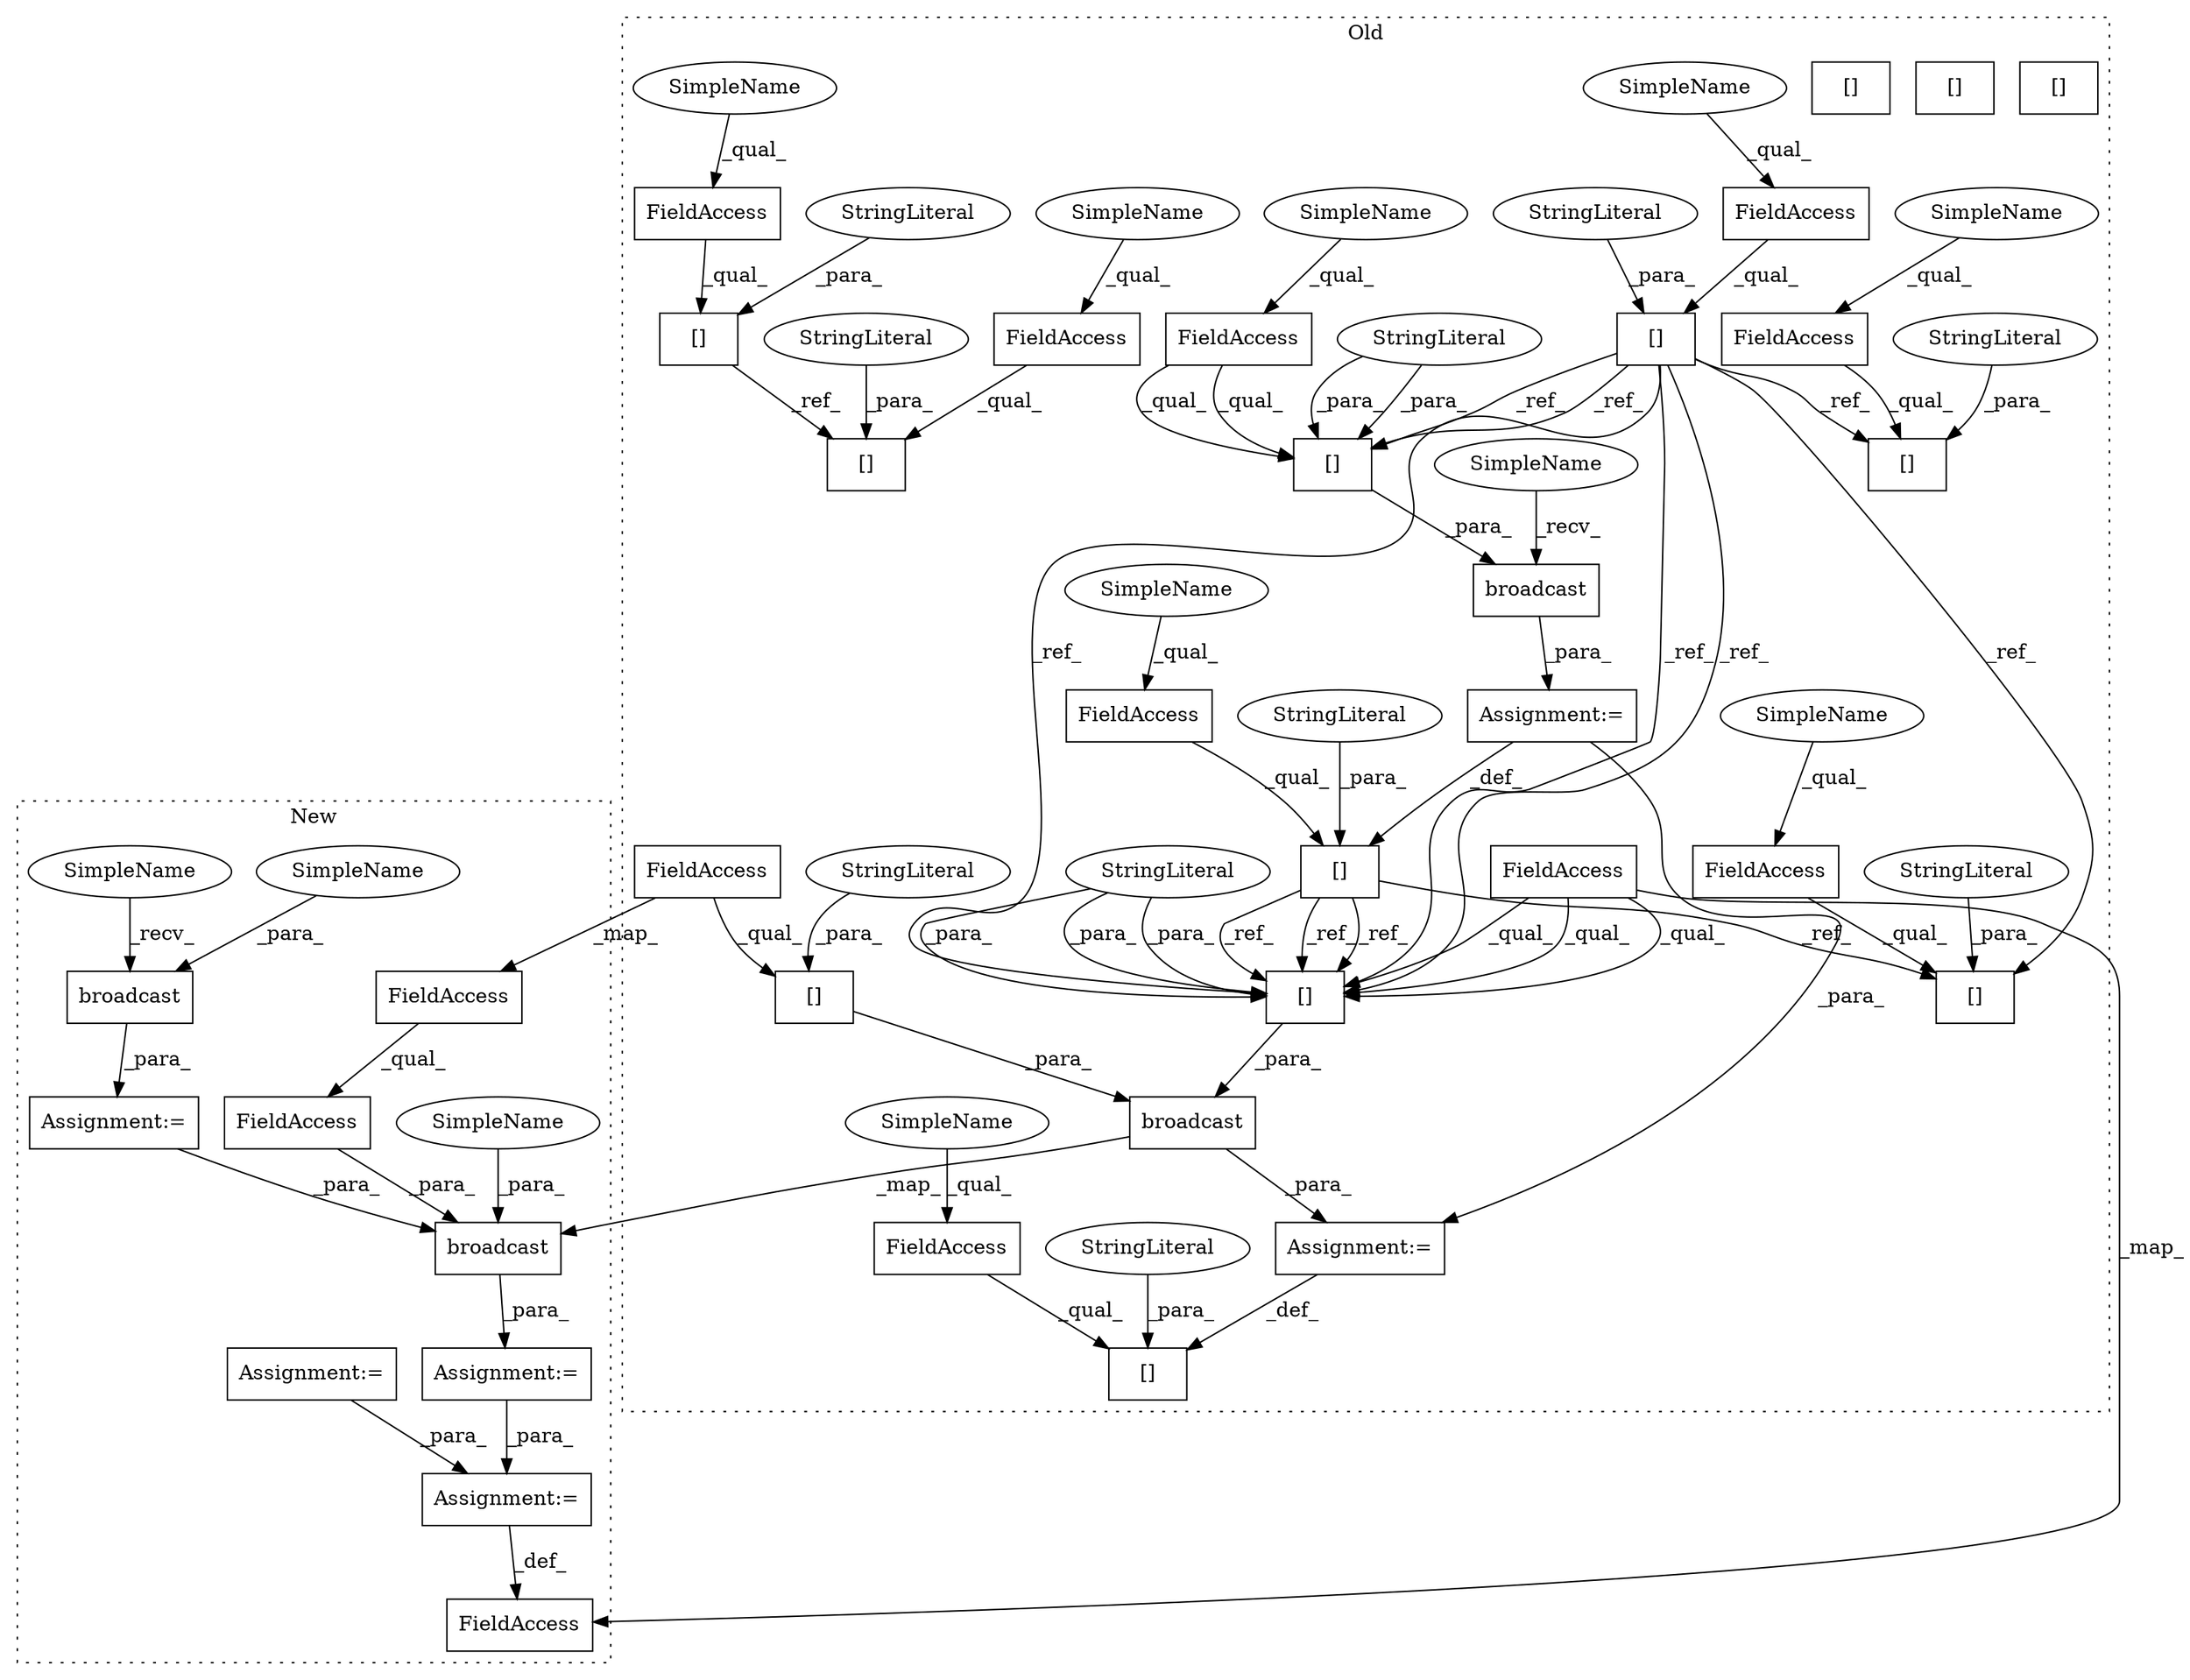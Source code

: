 digraph G {
subgraph cluster0 {
1 [label="broadcast" a="32" s="11507,11564" l="10,1" shape="box"];
3 [label="Assignment:=" a="7" s="11496" l="2" shape="box"];
4 [label="broadcast" a="32" s="11420,11459" l="10,1" shape="box"];
5 [label="[]" a="2" s="11281,11304" l="16,1" shape="box"];
6 [label="FieldAccess" a="22" s="11281" l="15" shape="box"];
7 [label="[]" a="2" s="11385,11408" l="16,1" shape="box"];
8 [label="FieldAccess" a="22" s="11385" l="15" shape="box"];
9 [label="[]" a="2" s="11385,11408" l="16,1" shape="box"];
12 [label="FieldAccess" a="22" s="11118" l="15" shape="box"];
13 [label="[]" a="2" s="11435,11458" l="16,1" shape="box"];
14 [label="FieldAccess" a="22" s="11385" l="15" shape="box"];
15 [label="[]" a="2" s="11472,11495" l="16,1" shape="box"];
16 [label="FieldAccess" a="22" s="11435" l="15" shape="box"];
17 [label="[]" a="2" s="11118,11141" l="16,1" shape="box"];
18 [label="FieldAccess" a="22" s="11472" l="15" shape="box"];
19 [label="[]" a="2" s="11281,11304" l="16,1" shape="box"];
20 [label="FieldAccess" a="22" s="11281" l="15" shape="box"];
21 [label="[]" a="2" s="11517,11538" l="16,1" shape="box"];
22 [label="FieldAccess" a="22" s="11472" l="15" shape="box"];
23 [label="[]" a="2" s="11472,11495" l="16,1" shape="box"];
24 [label="[]" a="2" s="11540,11563" l="16,1" shape="box"];
25 [label="StringLiteral" a="45" s="11134" l="7" shape="ellipse"];
26 [label="StringLiteral" a="45" s="11297" l="7" shape="ellipse"];
28 [label="StringLiteral" a="45" s="11488" l="7" shape="ellipse"];
29 [label="Assignment:=" a="7" s="11409" l="2" shape="box"];
31 [label="StringLiteral" a="45" s="11401" l="7" shape="ellipse"];
32 [label="StringLiteral" a="45" s="11533" l="5" shape="ellipse"];
33 [label="StringLiteral" a="45" s="11451" l="7" shape="ellipse"];
36 [label="StringLiteral" a="45" s="11556" l="7" shape="ellipse"];
37 [label="StringLiteral" a="45" s="11401" l="7" shape="ellipse"];
38 [label="StringLiteral" a="45" s="11297" l="7" shape="ellipse"];
39 [label="StringLiteral" a="45" s="11488" l="7" shape="ellipse"];
40 [label="FieldAccess" a="22" s="11517" l="15" shape="box"];
43 [label="FieldAccess" a="22" s="11540" l="15" shape="box"];
44 [label="[]" a="2" s="11540,11563" l="16,1" shape="box"];
45 [label="SimpleName" a="42" s="11385" l="4" shape="ellipse"];
46 [label="SimpleName" a="42" s="11281" l="4" shape="ellipse"];
47 [label="SimpleName" a="42" s="11472" l="4" shape="ellipse"];
48 [label="SimpleName" a="42" s="11385" l="4" shape="ellipse"];
49 [label="SimpleName" a="42" s="11118" l="4" shape="ellipse"];
50 [label="SimpleName" a="42" s="11435" l="4" shape="ellipse"];
51 [label="SimpleName" a="42" s="11281" l="4" shape="ellipse"];
52 [label="SimpleName" a="42" s="11472" l="4" shape="ellipse"];
53 [label="[]" a="2" s="11435,11458" l="16,1" shape="box"];
54 [label="[]" a="2" s="11540,11563" l="16,1" shape="box"];
56 [label="SimpleName" a="42" s="11411" l="8" shape="ellipse"];
label = "Old";
style="dotted";
}
subgraph cluster1 {
2 [label="broadcast" a="32" s="11502,11537" l="10,1" shape="box"];
10 [label="FieldAccess" a="22" s="11512" l="19" shape="box"];
11 [label="broadcast" a="32" s="11453,11473" l="10,1" shape="box"];
27 [label="Assignment:=" a="7" s="11491" l="2" shape="box"];
30 [label="Assignment:=" a="7" s="11559" l="1" shape="box"];
34 [label="Assignment:=" a="7" s="11177" l="10" shape="box"];
35 [label="Assignment:=" a="7" s="11442" l="2" shape="box"];
41 [label="FieldAccess" a="22" s="11512" l="15" shape="box"];
42 [label="FieldAccess" a="22" s="11544" l="15" shape="box"];
55 [label="SimpleName" a="42" s="11444" l="8" shape="ellipse"];
57 [label="SimpleName" a="42" s="11468" l="5" shape="ellipse"];
58 [label="SimpleName" a="42" s="11532" l="5" shape="ellipse"];
label = "New";
style="dotted";
}
1 -> 3 [label="_para_"];
1 -> 2 [label="_map_"];
2 -> 27 [label="_para_"];
3 -> 23 [label="_def_"];
4 -> 29 [label="_para_"];
5 -> 53 [label="_ref_"];
5 -> 53 [label="_ref_"];
5 -> 54 [label="_ref_"];
5 -> 9 [label="_ref_"];
5 -> 54 [label="_ref_"];
5 -> 15 [label="_ref_"];
5 -> 54 [label="_ref_"];
6 -> 5 [label="_qual_"];
7 -> 54 [label="_ref_"];
7 -> 54 [label="_ref_"];
7 -> 54 [label="_ref_"];
7 -> 15 [label="_ref_"];
8 -> 7 [label="_qual_"];
10 -> 2 [label="_para_"];
11 -> 35 [label="_para_"];
12 -> 17 [label="_qual_"];
14 -> 9 [label="_qual_"];
16 -> 53 [label="_qual_"];
16 -> 53 [label="_qual_"];
17 -> 19 [label="_ref_"];
18 -> 15 [label="_qual_"];
20 -> 19 [label="_qual_"];
21 -> 1 [label="_para_"];
22 -> 23 [label="_qual_"];
25 -> 17 [label="_para_"];
26 -> 5 [label="_para_"];
27 -> 30 [label="_para_"];
28 -> 15 [label="_para_"];
29 -> 3 [label="_para_"];
29 -> 7 [label="_def_"];
30 -> 42 [label="_def_"];
31 -> 7 [label="_para_"];
32 -> 21 [label="_para_"];
33 -> 53 [label="_para_"];
33 -> 53 [label="_para_"];
34 -> 30 [label="_para_"];
35 -> 2 [label="_para_"];
36 -> 54 [label="_para_"];
36 -> 54 [label="_para_"];
36 -> 54 [label="_para_"];
37 -> 9 [label="_para_"];
38 -> 19 [label="_para_"];
39 -> 23 [label="_para_"];
40 -> 41 [label="_map_"];
40 -> 21 [label="_qual_"];
41 -> 10 [label="_qual_"];
43 -> 54 [label="_qual_"];
43 -> 54 [label="_qual_"];
43 -> 54 [label="_qual_"];
43 -> 42 [label="_map_"];
45 -> 8 [label="_qual_"];
46 -> 6 [label="_qual_"];
47 -> 18 [label="_qual_"];
48 -> 14 [label="_qual_"];
49 -> 12 [label="_qual_"];
50 -> 16 [label="_qual_"];
51 -> 20 [label="_qual_"];
52 -> 22 [label="_qual_"];
53 -> 4 [label="_para_"];
54 -> 1 [label="_para_"];
55 -> 11 [label="_recv_"];
56 -> 4 [label="_recv_"];
57 -> 11 [label="_para_"];
58 -> 2 [label="_para_"];
}